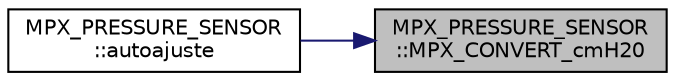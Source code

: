 digraph "MPX_PRESSURE_SENSOR::MPX_CONVERT_cmH20"
{
 // INTERACTIVE_SVG=YES
 // LATEX_PDF_SIZE
  edge [fontname="Helvetica",fontsize="10",labelfontname="Helvetica",labelfontsize="10"];
  node [fontname="Helvetica",fontsize="10",shape=record];
  rankdir="RL";
  Node1 [label="MPX_PRESSURE_SENSOR\l::MPX_CONVERT_cmH20",height=0.2,width=0.4,color="black", fillcolor="grey75", style="filled", fontcolor="black",tooltip="Realiza conversion del valor de presión en KPa a cmH20."];
  Node1 -> Node2 [dir="back",color="midnightblue",fontsize="10",style="solid"];
  Node2 [label="MPX_PRESSURE_SENSOR\l::autoajuste",height=0.2,width=0.4,color="black", fillcolor="white", style="filled",URL="$class_m_p_x___p_r_e_s_s_u_r_e___s_e_n_s_o_r.html#a4469cf09582b4a8721204fcacd01f2de",tooltip="Función de autoajuste para sensor de presion MPX."];
}
